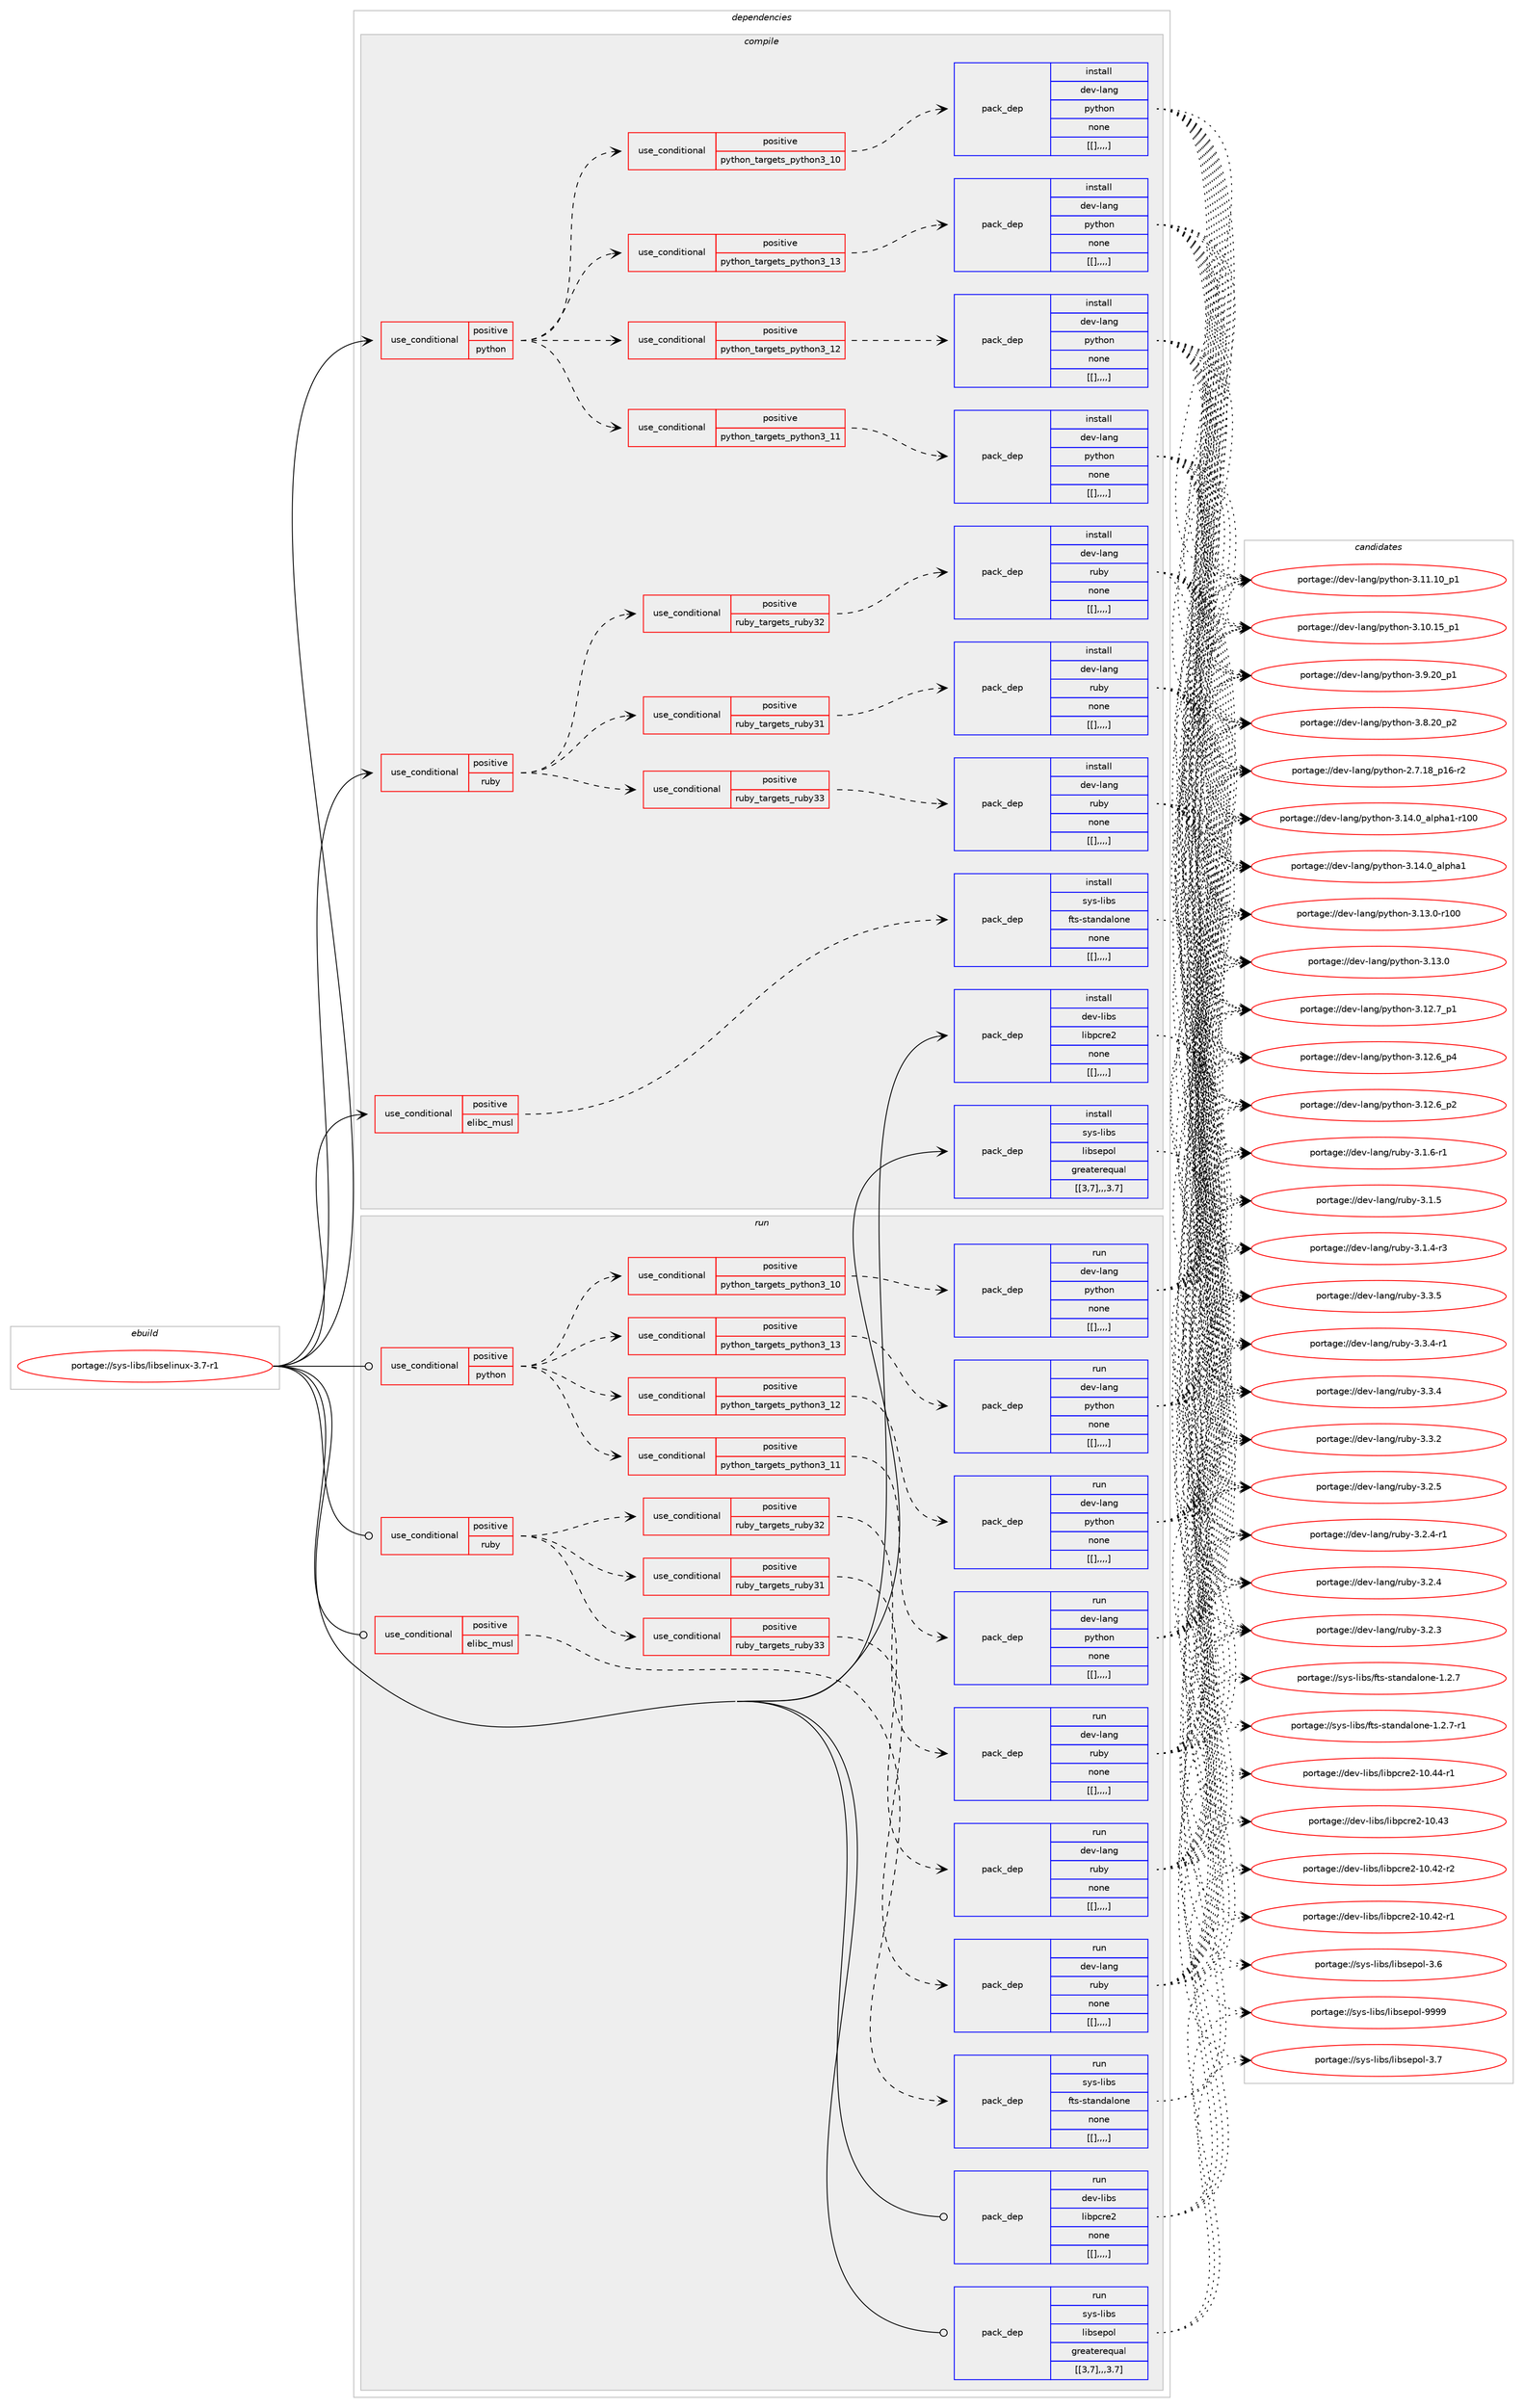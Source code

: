 digraph prolog {

# *************
# Graph options
# *************

newrank=true;
concentrate=true;
compound=true;
graph [rankdir=LR,fontname=Helvetica,fontsize=10,ranksep=1.5];#, ranksep=2.5, nodesep=0.2];
edge  [arrowhead=vee];
node  [fontname=Helvetica,fontsize=10];

# **********
# The ebuild
# **********

subgraph cluster_leftcol {
color=gray;
label=<<i>ebuild</i>>;
id [label="portage://sys-libs/libselinux-3.7-r1", color=red, width=4, href="../sys-libs/libselinux-3.7-r1.svg"];
}

# ****************
# The dependencies
# ****************

subgraph cluster_midcol {
color=gray;
label=<<i>dependencies</i>>;
subgraph cluster_compile {
fillcolor="#eeeeee";
style=filled;
label=<<i>compile</i>>;
subgraph cond124582 {
dependency465142 [label=<<TABLE BORDER="0" CELLBORDER="1" CELLSPACING="0" CELLPADDING="4"><TR><TD ROWSPAN="3" CELLPADDING="10">use_conditional</TD></TR><TR><TD>positive</TD></TR><TR><TD>elibc_musl</TD></TR></TABLE>>, shape=none, color=red];
subgraph pack337304 {
dependency465212 [label=<<TABLE BORDER="0" CELLBORDER="1" CELLSPACING="0" CELLPADDING="4" WIDTH="220"><TR><TD ROWSPAN="6" CELLPADDING="30">pack_dep</TD></TR><TR><TD WIDTH="110">install</TD></TR><TR><TD>sys-libs</TD></TR><TR><TD>fts-standalone</TD></TR><TR><TD>none</TD></TR><TR><TD>[[],,,,]</TD></TR></TABLE>>, shape=none, color=blue];
}
dependency465142:e -> dependency465212:w [weight=20,style="dashed",arrowhead="vee"];
}
id:e -> dependency465142:w [weight=20,style="solid",arrowhead="vee"];
subgraph cond124637 {
dependency465238 [label=<<TABLE BORDER="0" CELLBORDER="1" CELLSPACING="0" CELLPADDING="4"><TR><TD ROWSPAN="3" CELLPADDING="10">use_conditional</TD></TR><TR><TD>positive</TD></TR><TR><TD>python</TD></TR></TABLE>>, shape=none, color=red];
subgraph cond124638 {
dependency465286 [label=<<TABLE BORDER="0" CELLBORDER="1" CELLSPACING="0" CELLPADDING="4"><TR><TD ROWSPAN="3" CELLPADDING="10">use_conditional</TD></TR><TR><TD>positive</TD></TR><TR><TD>python_targets_python3_10</TD></TR></TABLE>>, shape=none, color=red];
subgraph pack337389 {
dependency465328 [label=<<TABLE BORDER="0" CELLBORDER="1" CELLSPACING="0" CELLPADDING="4" WIDTH="220"><TR><TD ROWSPAN="6" CELLPADDING="30">pack_dep</TD></TR><TR><TD WIDTH="110">install</TD></TR><TR><TD>dev-lang</TD></TR><TR><TD>python</TD></TR><TR><TD>none</TD></TR><TR><TD>[[],,,,]</TD></TR></TABLE>>, shape=none, color=blue];
}
dependency465286:e -> dependency465328:w [weight=20,style="dashed",arrowhead="vee"];
}
dependency465238:e -> dependency465286:w [weight=20,style="dashed",arrowhead="vee"];
subgraph cond124680 {
dependency465359 [label=<<TABLE BORDER="0" CELLBORDER="1" CELLSPACING="0" CELLPADDING="4"><TR><TD ROWSPAN="3" CELLPADDING="10">use_conditional</TD></TR><TR><TD>positive</TD></TR><TR><TD>python_targets_python3_11</TD></TR></TABLE>>, shape=none, color=red];
subgraph pack337444 {
dependency465495 [label=<<TABLE BORDER="0" CELLBORDER="1" CELLSPACING="0" CELLPADDING="4" WIDTH="220"><TR><TD ROWSPAN="6" CELLPADDING="30">pack_dep</TD></TR><TR><TD WIDTH="110">install</TD></TR><TR><TD>dev-lang</TD></TR><TR><TD>python</TD></TR><TR><TD>none</TD></TR><TR><TD>[[],,,,]</TD></TR></TABLE>>, shape=none, color=blue];
}
dependency465359:e -> dependency465495:w [weight=20,style="dashed",arrowhead="vee"];
}
dependency465238:e -> dependency465359:w [weight=20,style="dashed",arrowhead="vee"];
subgraph cond124743 {
dependency465500 [label=<<TABLE BORDER="0" CELLBORDER="1" CELLSPACING="0" CELLPADDING="4"><TR><TD ROWSPAN="3" CELLPADDING="10">use_conditional</TD></TR><TR><TD>positive</TD></TR><TR><TD>python_targets_python3_12</TD></TR></TABLE>>, shape=none, color=red];
subgraph pack337530 {
dependency465545 [label=<<TABLE BORDER="0" CELLBORDER="1" CELLSPACING="0" CELLPADDING="4" WIDTH="220"><TR><TD ROWSPAN="6" CELLPADDING="30">pack_dep</TD></TR><TR><TD WIDTH="110">install</TD></TR><TR><TD>dev-lang</TD></TR><TR><TD>python</TD></TR><TR><TD>none</TD></TR><TR><TD>[[],,,,]</TD></TR></TABLE>>, shape=none, color=blue];
}
dependency465500:e -> dependency465545:w [weight=20,style="dashed",arrowhead="vee"];
}
dependency465238:e -> dependency465500:w [weight=20,style="dashed",arrowhead="vee"];
subgraph cond124767 {
dependency465576 [label=<<TABLE BORDER="0" CELLBORDER="1" CELLSPACING="0" CELLPADDING="4"><TR><TD ROWSPAN="3" CELLPADDING="10">use_conditional</TD></TR><TR><TD>positive</TD></TR><TR><TD>python_targets_python3_13</TD></TR></TABLE>>, shape=none, color=red];
subgraph pack337569 {
dependency465637 [label=<<TABLE BORDER="0" CELLBORDER="1" CELLSPACING="0" CELLPADDING="4" WIDTH="220"><TR><TD ROWSPAN="6" CELLPADDING="30">pack_dep</TD></TR><TR><TD WIDTH="110">install</TD></TR><TR><TD>dev-lang</TD></TR><TR><TD>python</TD></TR><TR><TD>none</TD></TR><TR><TD>[[],,,,]</TD></TR></TABLE>>, shape=none, color=blue];
}
dependency465576:e -> dependency465637:w [weight=20,style="dashed",arrowhead="vee"];
}
dependency465238:e -> dependency465576:w [weight=20,style="dashed",arrowhead="vee"];
}
id:e -> dependency465238:w [weight=20,style="solid",arrowhead="vee"];
subgraph cond124802 {
dependency465665 [label=<<TABLE BORDER="0" CELLBORDER="1" CELLSPACING="0" CELLPADDING="4"><TR><TD ROWSPAN="3" CELLPADDING="10">use_conditional</TD></TR><TR><TD>positive</TD></TR><TR><TD>ruby</TD></TR></TABLE>>, shape=none, color=red];
subgraph cond124803 {
dependency465692 [label=<<TABLE BORDER="0" CELLBORDER="1" CELLSPACING="0" CELLPADDING="4"><TR><TD ROWSPAN="3" CELLPADDING="10">use_conditional</TD></TR><TR><TD>positive</TD></TR><TR><TD>ruby_targets_ruby31</TD></TR></TABLE>>, shape=none, color=red];
subgraph pack337624 {
dependency465693 [label=<<TABLE BORDER="0" CELLBORDER="1" CELLSPACING="0" CELLPADDING="4" WIDTH="220"><TR><TD ROWSPAN="6" CELLPADDING="30">pack_dep</TD></TR><TR><TD WIDTH="110">install</TD></TR><TR><TD>dev-lang</TD></TR><TR><TD>ruby</TD></TR><TR><TD>none</TD></TR><TR><TD>[[],,,,]</TD></TR></TABLE>>, shape=none, color=blue];
}
dependency465692:e -> dependency465693:w [weight=20,style="dashed",arrowhead="vee"];
}
dependency465665:e -> dependency465692:w [weight=20,style="dashed",arrowhead="vee"];
subgraph cond124824 {
dependency465720 [label=<<TABLE BORDER="0" CELLBORDER="1" CELLSPACING="0" CELLPADDING="4"><TR><TD ROWSPAN="3" CELLPADDING="10">use_conditional</TD></TR><TR><TD>positive</TD></TR><TR><TD>ruby_targets_ruby32</TD></TR></TABLE>>, shape=none, color=red];
subgraph pack337644 {
dependency465724 [label=<<TABLE BORDER="0" CELLBORDER="1" CELLSPACING="0" CELLPADDING="4" WIDTH="220"><TR><TD ROWSPAN="6" CELLPADDING="30">pack_dep</TD></TR><TR><TD WIDTH="110">install</TD></TR><TR><TD>dev-lang</TD></TR><TR><TD>ruby</TD></TR><TR><TD>none</TD></TR><TR><TD>[[],,,,]</TD></TR></TABLE>>, shape=none, color=blue];
}
dependency465720:e -> dependency465724:w [weight=20,style="dashed",arrowhead="vee"];
}
dependency465665:e -> dependency465720:w [weight=20,style="dashed",arrowhead="vee"];
subgraph cond124829 {
dependency465750 [label=<<TABLE BORDER="0" CELLBORDER="1" CELLSPACING="0" CELLPADDING="4"><TR><TD ROWSPAN="3" CELLPADDING="10">use_conditional</TD></TR><TR><TD>positive</TD></TR><TR><TD>ruby_targets_ruby33</TD></TR></TABLE>>, shape=none, color=red];
subgraph pack337663 {
dependency465770 [label=<<TABLE BORDER="0" CELLBORDER="1" CELLSPACING="0" CELLPADDING="4" WIDTH="220"><TR><TD ROWSPAN="6" CELLPADDING="30">pack_dep</TD></TR><TR><TD WIDTH="110">install</TD></TR><TR><TD>dev-lang</TD></TR><TR><TD>ruby</TD></TR><TR><TD>none</TD></TR><TR><TD>[[],,,,]</TD></TR></TABLE>>, shape=none, color=blue];
}
dependency465750:e -> dependency465770:w [weight=20,style="dashed",arrowhead="vee"];
}
dependency465665:e -> dependency465750:w [weight=20,style="dashed",arrowhead="vee"];
}
id:e -> dependency465665:w [weight=20,style="solid",arrowhead="vee"];
subgraph pack337681 {
dependency465779 [label=<<TABLE BORDER="0" CELLBORDER="1" CELLSPACING="0" CELLPADDING="4" WIDTH="220"><TR><TD ROWSPAN="6" CELLPADDING="30">pack_dep</TD></TR><TR><TD WIDTH="110">install</TD></TR><TR><TD>dev-libs</TD></TR><TR><TD>libpcre2</TD></TR><TR><TD>none</TD></TR><TR><TD>[[],,,,]</TD></TR></TABLE>>, shape=none, color=blue];
}
id:e -> dependency465779:w [weight=20,style="solid",arrowhead="vee"];
subgraph pack337684 {
dependency465783 [label=<<TABLE BORDER="0" CELLBORDER="1" CELLSPACING="0" CELLPADDING="4" WIDTH="220"><TR><TD ROWSPAN="6" CELLPADDING="30">pack_dep</TD></TR><TR><TD WIDTH="110">install</TD></TR><TR><TD>sys-libs</TD></TR><TR><TD>libsepol</TD></TR><TR><TD>greaterequal</TD></TR><TR><TD>[[3,7],,,3.7]</TD></TR></TABLE>>, shape=none, color=blue];
}
id:e -> dependency465783:w [weight=20,style="solid",arrowhead="vee"];
}
subgraph cluster_compileandrun {
fillcolor="#eeeeee";
style=filled;
label=<<i>compile and run</i>>;
}
subgraph cluster_run {
fillcolor="#eeeeee";
style=filled;
label=<<i>run</i>>;
subgraph cond124843 {
dependency465804 [label=<<TABLE BORDER="0" CELLBORDER="1" CELLSPACING="0" CELLPADDING="4"><TR><TD ROWSPAN="3" CELLPADDING="10">use_conditional</TD></TR><TR><TD>positive</TD></TR><TR><TD>elibc_musl</TD></TR></TABLE>>, shape=none, color=red];
subgraph pack337708 {
dependency465848 [label=<<TABLE BORDER="0" CELLBORDER="1" CELLSPACING="0" CELLPADDING="4" WIDTH="220"><TR><TD ROWSPAN="6" CELLPADDING="30">pack_dep</TD></TR><TR><TD WIDTH="110">run</TD></TR><TR><TD>sys-libs</TD></TR><TR><TD>fts-standalone</TD></TR><TR><TD>none</TD></TR><TR><TD>[[],,,,]</TD></TR></TABLE>>, shape=none, color=blue];
}
dependency465804:e -> dependency465848:w [weight=20,style="dashed",arrowhead="vee"];
}
id:e -> dependency465804:w [weight=20,style="solid",arrowhead="odot"];
subgraph cond124880 {
dependency465939 [label=<<TABLE BORDER="0" CELLBORDER="1" CELLSPACING="0" CELLPADDING="4"><TR><TD ROWSPAN="3" CELLPADDING="10">use_conditional</TD></TR><TR><TD>positive</TD></TR><TR><TD>python</TD></TR></TABLE>>, shape=none, color=red];
subgraph cond124895 {
dependency465956 [label=<<TABLE BORDER="0" CELLBORDER="1" CELLSPACING="0" CELLPADDING="4"><TR><TD ROWSPAN="3" CELLPADDING="10">use_conditional</TD></TR><TR><TD>positive</TD></TR><TR><TD>python_targets_python3_10</TD></TR></TABLE>>, shape=none, color=red];
subgraph pack337800 {
dependency465960 [label=<<TABLE BORDER="0" CELLBORDER="1" CELLSPACING="0" CELLPADDING="4" WIDTH="220"><TR><TD ROWSPAN="6" CELLPADDING="30">pack_dep</TD></TR><TR><TD WIDTH="110">run</TD></TR><TR><TD>dev-lang</TD></TR><TR><TD>python</TD></TR><TR><TD>none</TD></TR><TR><TD>[[],,,,]</TD></TR></TABLE>>, shape=none, color=blue];
}
dependency465956:e -> dependency465960:w [weight=20,style="dashed",arrowhead="vee"];
}
dependency465939:e -> dependency465956:w [weight=20,style="dashed",arrowhead="vee"];
subgraph cond124905 {
dependency465978 [label=<<TABLE BORDER="0" CELLBORDER="1" CELLSPACING="0" CELLPADDING="4"><TR><TD ROWSPAN="3" CELLPADDING="10">use_conditional</TD></TR><TR><TD>positive</TD></TR><TR><TD>python_targets_python3_11</TD></TR></TABLE>>, shape=none, color=red];
subgraph pack337813 {
dependency466004 [label=<<TABLE BORDER="0" CELLBORDER="1" CELLSPACING="0" CELLPADDING="4" WIDTH="220"><TR><TD ROWSPAN="6" CELLPADDING="30">pack_dep</TD></TR><TR><TD WIDTH="110">run</TD></TR><TR><TD>dev-lang</TD></TR><TR><TD>python</TD></TR><TR><TD>none</TD></TR><TR><TD>[[],,,,]</TD></TR></TABLE>>, shape=none, color=blue];
}
dependency465978:e -> dependency466004:w [weight=20,style="dashed",arrowhead="vee"];
}
dependency465939:e -> dependency465978:w [weight=20,style="dashed",arrowhead="vee"];
subgraph cond124920 {
dependency466037 [label=<<TABLE BORDER="0" CELLBORDER="1" CELLSPACING="0" CELLPADDING="4"><TR><TD ROWSPAN="3" CELLPADDING="10">use_conditional</TD></TR><TR><TD>positive</TD></TR><TR><TD>python_targets_python3_12</TD></TR></TABLE>>, shape=none, color=red];
subgraph pack337848 {
dependency466040 [label=<<TABLE BORDER="0" CELLBORDER="1" CELLSPACING="0" CELLPADDING="4" WIDTH="220"><TR><TD ROWSPAN="6" CELLPADDING="30">pack_dep</TD></TR><TR><TD WIDTH="110">run</TD></TR><TR><TD>dev-lang</TD></TR><TR><TD>python</TD></TR><TR><TD>none</TD></TR><TR><TD>[[],,,,]</TD></TR></TABLE>>, shape=none, color=blue];
}
dependency466037:e -> dependency466040:w [weight=20,style="dashed",arrowhead="vee"];
}
dependency465939:e -> dependency466037:w [weight=20,style="dashed",arrowhead="vee"];
subgraph cond124928 {
dependency466046 [label=<<TABLE BORDER="0" CELLBORDER="1" CELLSPACING="0" CELLPADDING="4"><TR><TD ROWSPAN="3" CELLPADDING="10">use_conditional</TD></TR><TR><TD>positive</TD></TR><TR><TD>python_targets_python3_13</TD></TR></TABLE>>, shape=none, color=red];
subgraph pack337854 {
dependency466049 [label=<<TABLE BORDER="0" CELLBORDER="1" CELLSPACING="0" CELLPADDING="4" WIDTH="220"><TR><TD ROWSPAN="6" CELLPADDING="30">pack_dep</TD></TR><TR><TD WIDTH="110">run</TD></TR><TR><TD>dev-lang</TD></TR><TR><TD>python</TD></TR><TR><TD>none</TD></TR><TR><TD>[[],,,,]</TD></TR></TABLE>>, shape=none, color=blue];
}
dependency466046:e -> dependency466049:w [weight=20,style="dashed",arrowhead="vee"];
}
dependency465939:e -> dependency466046:w [weight=20,style="dashed",arrowhead="vee"];
}
id:e -> dependency465939:w [weight=20,style="solid",arrowhead="odot"];
subgraph cond124932 {
dependency466055 [label=<<TABLE BORDER="0" CELLBORDER="1" CELLSPACING="0" CELLPADDING="4"><TR><TD ROWSPAN="3" CELLPADDING="10">use_conditional</TD></TR><TR><TD>positive</TD></TR><TR><TD>ruby</TD></TR></TABLE>>, shape=none, color=red];
subgraph cond124946 {
dependency466128 [label=<<TABLE BORDER="0" CELLBORDER="1" CELLSPACING="0" CELLPADDING="4"><TR><TD ROWSPAN="3" CELLPADDING="10">use_conditional</TD></TR><TR><TD>positive</TD></TR><TR><TD>ruby_targets_ruby31</TD></TR></TABLE>>, shape=none, color=red];
subgraph pack337902 {
dependency466150 [label=<<TABLE BORDER="0" CELLBORDER="1" CELLSPACING="0" CELLPADDING="4" WIDTH="220"><TR><TD ROWSPAN="6" CELLPADDING="30">pack_dep</TD></TR><TR><TD WIDTH="110">run</TD></TR><TR><TD>dev-lang</TD></TR><TR><TD>ruby</TD></TR><TR><TD>none</TD></TR><TR><TD>[[],,,,]</TD></TR></TABLE>>, shape=none, color=blue];
}
dependency466128:e -> dependency466150:w [weight=20,style="dashed",arrowhead="vee"];
}
dependency466055:e -> dependency466128:w [weight=20,style="dashed",arrowhead="vee"];
subgraph cond124971 {
dependency466177 [label=<<TABLE BORDER="0" CELLBORDER="1" CELLSPACING="0" CELLPADDING="4"><TR><TD ROWSPAN="3" CELLPADDING="10">use_conditional</TD></TR><TR><TD>positive</TD></TR><TR><TD>ruby_targets_ruby32</TD></TR></TABLE>>, shape=none, color=red];
subgraph pack337935 {
dependency466185 [label=<<TABLE BORDER="0" CELLBORDER="1" CELLSPACING="0" CELLPADDING="4" WIDTH="220"><TR><TD ROWSPAN="6" CELLPADDING="30">pack_dep</TD></TR><TR><TD WIDTH="110">run</TD></TR><TR><TD>dev-lang</TD></TR><TR><TD>ruby</TD></TR><TR><TD>none</TD></TR><TR><TD>[[],,,,]</TD></TR></TABLE>>, shape=none, color=blue];
}
dependency466177:e -> dependency466185:w [weight=20,style="dashed",arrowhead="vee"];
}
dependency466055:e -> dependency466177:w [weight=20,style="dashed",arrowhead="vee"];
subgraph cond124983 {
dependency466219 [label=<<TABLE BORDER="0" CELLBORDER="1" CELLSPACING="0" CELLPADDING="4"><TR><TD ROWSPAN="3" CELLPADDING="10">use_conditional</TD></TR><TR><TD>positive</TD></TR><TR><TD>ruby_targets_ruby33</TD></TR></TABLE>>, shape=none, color=red];
subgraph pack337991 {
dependency466283 [label=<<TABLE BORDER="0" CELLBORDER="1" CELLSPACING="0" CELLPADDING="4" WIDTH="220"><TR><TD ROWSPAN="6" CELLPADDING="30">pack_dep</TD></TR><TR><TD WIDTH="110">run</TD></TR><TR><TD>dev-lang</TD></TR><TR><TD>ruby</TD></TR><TR><TD>none</TD></TR><TR><TD>[[],,,,]</TD></TR></TABLE>>, shape=none, color=blue];
}
dependency466219:e -> dependency466283:w [weight=20,style="dashed",arrowhead="vee"];
}
dependency466055:e -> dependency466219:w [weight=20,style="dashed",arrowhead="vee"];
}
id:e -> dependency466055:w [weight=20,style="solid",arrowhead="odot"];
subgraph pack338004 {
dependency466295 [label=<<TABLE BORDER="0" CELLBORDER="1" CELLSPACING="0" CELLPADDING="4" WIDTH="220"><TR><TD ROWSPAN="6" CELLPADDING="30">pack_dep</TD></TR><TR><TD WIDTH="110">run</TD></TR><TR><TD>dev-libs</TD></TR><TR><TD>libpcre2</TD></TR><TR><TD>none</TD></TR><TR><TD>[[],,,,]</TD></TR></TABLE>>, shape=none, color=blue];
}
id:e -> dependency466295:w [weight=20,style="solid",arrowhead="odot"];
subgraph pack338049 {
dependency466399 [label=<<TABLE BORDER="0" CELLBORDER="1" CELLSPACING="0" CELLPADDING="4" WIDTH="220"><TR><TD ROWSPAN="6" CELLPADDING="30">pack_dep</TD></TR><TR><TD WIDTH="110">run</TD></TR><TR><TD>sys-libs</TD></TR><TR><TD>libsepol</TD></TR><TR><TD>greaterequal</TD></TR><TR><TD>[[3,7],,,3.7]</TD></TR></TABLE>>, shape=none, color=blue];
}
id:e -> dependency466399:w [weight=20,style="solid",arrowhead="odot"];
}
}

# **************
# The candidates
# **************

subgraph cluster_choices {
rank=same;
color=gray;
label=<<i>candidates</i>>;

subgraph choice337746 {
color=black;
nodesep=1;
choice1151211154510810598115471021161154511511697110100971081111101014549465046554511449 [label="portage://sys-libs/fts-standalone-1.2.7-r1", color=red, width=4,href="../sys-libs/fts-standalone-1.2.7-r1.svg"];
choice115121115451081059811547102116115451151169711010097108111110101454946504655 [label="portage://sys-libs/fts-standalone-1.2.7", color=red, width=4,href="../sys-libs/fts-standalone-1.2.7.svg"];
dependency465212:e -> choice1151211154510810598115471021161154511511697110100971081111101014549465046554511449:w [style=dotted,weight="100"];
dependency465212:e -> choice115121115451081059811547102116115451151169711010097108111110101454946504655:w [style=dotted,weight="100"];
}
subgraph choice337783 {
color=black;
nodesep=1;
choice100101118451089711010347112121116104111110455146495246489597108112104974945114494848 [label="portage://dev-lang/python-3.14.0_alpha1-r100", color=red, width=4,href="../dev-lang/python-3.14.0_alpha1-r100.svg"];
choice1001011184510897110103471121211161041111104551464952464895971081121049749 [label="portage://dev-lang/python-3.14.0_alpha1", color=red, width=4,href="../dev-lang/python-3.14.0_alpha1.svg"];
choice1001011184510897110103471121211161041111104551464951464845114494848 [label="portage://dev-lang/python-3.13.0-r100", color=red, width=4,href="../dev-lang/python-3.13.0-r100.svg"];
choice10010111845108971101034711212111610411111045514649514648 [label="portage://dev-lang/python-3.13.0", color=red, width=4,href="../dev-lang/python-3.13.0.svg"];
choice100101118451089711010347112121116104111110455146495046559511249 [label="portage://dev-lang/python-3.12.7_p1", color=red, width=4,href="../dev-lang/python-3.12.7_p1.svg"];
choice100101118451089711010347112121116104111110455146495046549511252 [label="portage://dev-lang/python-3.12.6_p4", color=red, width=4,href="../dev-lang/python-3.12.6_p4.svg"];
choice100101118451089711010347112121116104111110455146495046549511250 [label="portage://dev-lang/python-3.12.6_p2", color=red, width=4,href="../dev-lang/python-3.12.6_p2.svg"];
choice10010111845108971101034711212111610411111045514649494649489511249 [label="portage://dev-lang/python-3.11.10_p1", color=red, width=4,href="../dev-lang/python-3.11.10_p1.svg"];
choice10010111845108971101034711212111610411111045514649484649539511249 [label="portage://dev-lang/python-3.10.15_p1", color=red, width=4,href="../dev-lang/python-3.10.15_p1.svg"];
choice100101118451089711010347112121116104111110455146574650489511249 [label="portage://dev-lang/python-3.9.20_p1", color=red, width=4,href="../dev-lang/python-3.9.20_p1.svg"];
choice100101118451089711010347112121116104111110455146564650489511250 [label="portage://dev-lang/python-3.8.20_p2", color=red, width=4,href="../dev-lang/python-3.8.20_p2.svg"];
choice100101118451089711010347112121116104111110455046554649569511249544511450 [label="portage://dev-lang/python-2.7.18_p16-r2", color=red, width=4,href="../dev-lang/python-2.7.18_p16-r2.svg"];
dependency465328:e -> choice100101118451089711010347112121116104111110455146495246489597108112104974945114494848:w [style=dotted,weight="100"];
dependency465328:e -> choice1001011184510897110103471121211161041111104551464952464895971081121049749:w [style=dotted,weight="100"];
dependency465328:e -> choice1001011184510897110103471121211161041111104551464951464845114494848:w [style=dotted,weight="100"];
dependency465328:e -> choice10010111845108971101034711212111610411111045514649514648:w [style=dotted,weight="100"];
dependency465328:e -> choice100101118451089711010347112121116104111110455146495046559511249:w [style=dotted,weight="100"];
dependency465328:e -> choice100101118451089711010347112121116104111110455146495046549511252:w [style=dotted,weight="100"];
dependency465328:e -> choice100101118451089711010347112121116104111110455146495046549511250:w [style=dotted,weight="100"];
dependency465328:e -> choice10010111845108971101034711212111610411111045514649494649489511249:w [style=dotted,weight="100"];
dependency465328:e -> choice10010111845108971101034711212111610411111045514649484649539511249:w [style=dotted,weight="100"];
dependency465328:e -> choice100101118451089711010347112121116104111110455146574650489511249:w [style=dotted,weight="100"];
dependency465328:e -> choice100101118451089711010347112121116104111110455146564650489511250:w [style=dotted,weight="100"];
dependency465328:e -> choice100101118451089711010347112121116104111110455046554649569511249544511450:w [style=dotted,weight="100"];
}
subgraph choice337805 {
color=black;
nodesep=1;
choice100101118451089711010347112121116104111110455146495246489597108112104974945114494848 [label="portage://dev-lang/python-3.14.0_alpha1-r100", color=red, width=4,href="../dev-lang/python-3.14.0_alpha1-r100.svg"];
choice1001011184510897110103471121211161041111104551464952464895971081121049749 [label="portage://dev-lang/python-3.14.0_alpha1", color=red, width=4,href="../dev-lang/python-3.14.0_alpha1.svg"];
choice1001011184510897110103471121211161041111104551464951464845114494848 [label="portage://dev-lang/python-3.13.0-r100", color=red, width=4,href="../dev-lang/python-3.13.0-r100.svg"];
choice10010111845108971101034711212111610411111045514649514648 [label="portage://dev-lang/python-3.13.0", color=red, width=4,href="../dev-lang/python-3.13.0.svg"];
choice100101118451089711010347112121116104111110455146495046559511249 [label="portage://dev-lang/python-3.12.7_p1", color=red, width=4,href="../dev-lang/python-3.12.7_p1.svg"];
choice100101118451089711010347112121116104111110455146495046549511252 [label="portage://dev-lang/python-3.12.6_p4", color=red, width=4,href="../dev-lang/python-3.12.6_p4.svg"];
choice100101118451089711010347112121116104111110455146495046549511250 [label="portage://dev-lang/python-3.12.6_p2", color=red, width=4,href="../dev-lang/python-3.12.6_p2.svg"];
choice10010111845108971101034711212111610411111045514649494649489511249 [label="portage://dev-lang/python-3.11.10_p1", color=red, width=4,href="../dev-lang/python-3.11.10_p1.svg"];
choice10010111845108971101034711212111610411111045514649484649539511249 [label="portage://dev-lang/python-3.10.15_p1", color=red, width=4,href="../dev-lang/python-3.10.15_p1.svg"];
choice100101118451089711010347112121116104111110455146574650489511249 [label="portage://dev-lang/python-3.9.20_p1", color=red, width=4,href="../dev-lang/python-3.9.20_p1.svg"];
choice100101118451089711010347112121116104111110455146564650489511250 [label="portage://dev-lang/python-3.8.20_p2", color=red, width=4,href="../dev-lang/python-3.8.20_p2.svg"];
choice100101118451089711010347112121116104111110455046554649569511249544511450 [label="portage://dev-lang/python-2.7.18_p16-r2", color=red, width=4,href="../dev-lang/python-2.7.18_p16-r2.svg"];
dependency465495:e -> choice100101118451089711010347112121116104111110455146495246489597108112104974945114494848:w [style=dotted,weight="100"];
dependency465495:e -> choice1001011184510897110103471121211161041111104551464952464895971081121049749:w [style=dotted,weight="100"];
dependency465495:e -> choice1001011184510897110103471121211161041111104551464951464845114494848:w [style=dotted,weight="100"];
dependency465495:e -> choice10010111845108971101034711212111610411111045514649514648:w [style=dotted,weight="100"];
dependency465495:e -> choice100101118451089711010347112121116104111110455146495046559511249:w [style=dotted,weight="100"];
dependency465495:e -> choice100101118451089711010347112121116104111110455146495046549511252:w [style=dotted,weight="100"];
dependency465495:e -> choice100101118451089711010347112121116104111110455146495046549511250:w [style=dotted,weight="100"];
dependency465495:e -> choice10010111845108971101034711212111610411111045514649494649489511249:w [style=dotted,weight="100"];
dependency465495:e -> choice10010111845108971101034711212111610411111045514649484649539511249:w [style=dotted,weight="100"];
dependency465495:e -> choice100101118451089711010347112121116104111110455146574650489511249:w [style=dotted,weight="100"];
dependency465495:e -> choice100101118451089711010347112121116104111110455146564650489511250:w [style=dotted,weight="100"];
dependency465495:e -> choice100101118451089711010347112121116104111110455046554649569511249544511450:w [style=dotted,weight="100"];
}
subgraph choice337821 {
color=black;
nodesep=1;
choice100101118451089711010347112121116104111110455146495246489597108112104974945114494848 [label="portage://dev-lang/python-3.14.0_alpha1-r100", color=red, width=4,href="../dev-lang/python-3.14.0_alpha1-r100.svg"];
choice1001011184510897110103471121211161041111104551464952464895971081121049749 [label="portage://dev-lang/python-3.14.0_alpha1", color=red, width=4,href="../dev-lang/python-3.14.0_alpha1.svg"];
choice1001011184510897110103471121211161041111104551464951464845114494848 [label="portage://dev-lang/python-3.13.0-r100", color=red, width=4,href="../dev-lang/python-3.13.0-r100.svg"];
choice10010111845108971101034711212111610411111045514649514648 [label="portage://dev-lang/python-3.13.0", color=red, width=4,href="../dev-lang/python-3.13.0.svg"];
choice100101118451089711010347112121116104111110455146495046559511249 [label="portage://dev-lang/python-3.12.7_p1", color=red, width=4,href="../dev-lang/python-3.12.7_p1.svg"];
choice100101118451089711010347112121116104111110455146495046549511252 [label="portage://dev-lang/python-3.12.6_p4", color=red, width=4,href="../dev-lang/python-3.12.6_p4.svg"];
choice100101118451089711010347112121116104111110455146495046549511250 [label="portage://dev-lang/python-3.12.6_p2", color=red, width=4,href="../dev-lang/python-3.12.6_p2.svg"];
choice10010111845108971101034711212111610411111045514649494649489511249 [label="portage://dev-lang/python-3.11.10_p1", color=red, width=4,href="../dev-lang/python-3.11.10_p1.svg"];
choice10010111845108971101034711212111610411111045514649484649539511249 [label="portage://dev-lang/python-3.10.15_p1", color=red, width=4,href="../dev-lang/python-3.10.15_p1.svg"];
choice100101118451089711010347112121116104111110455146574650489511249 [label="portage://dev-lang/python-3.9.20_p1", color=red, width=4,href="../dev-lang/python-3.9.20_p1.svg"];
choice100101118451089711010347112121116104111110455146564650489511250 [label="portage://dev-lang/python-3.8.20_p2", color=red, width=4,href="../dev-lang/python-3.8.20_p2.svg"];
choice100101118451089711010347112121116104111110455046554649569511249544511450 [label="portage://dev-lang/python-2.7.18_p16-r2", color=red, width=4,href="../dev-lang/python-2.7.18_p16-r2.svg"];
dependency465545:e -> choice100101118451089711010347112121116104111110455146495246489597108112104974945114494848:w [style=dotted,weight="100"];
dependency465545:e -> choice1001011184510897110103471121211161041111104551464952464895971081121049749:w [style=dotted,weight="100"];
dependency465545:e -> choice1001011184510897110103471121211161041111104551464951464845114494848:w [style=dotted,weight="100"];
dependency465545:e -> choice10010111845108971101034711212111610411111045514649514648:w [style=dotted,weight="100"];
dependency465545:e -> choice100101118451089711010347112121116104111110455146495046559511249:w [style=dotted,weight="100"];
dependency465545:e -> choice100101118451089711010347112121116104111110455146495046549511252:w [style=dotted,weight="100"];
dependency465545:e -> choice100101118451089711010347112121116104111110455146495046549511250:w [style=dotted,weight="100"];
dependency465545:e -> choice10010111845108971101034711212111610411111045514649494649489511249:w [style=dotted,weight="100"];
dependency465545:e -> choice10010111845108971101034711212111610411111045514649484649539511249:w [style=dotted,weight="100"];
dependency465545:e -> choice100101118451089711010347112121116104111110455146574650489511249:w [style=dotted,weight="100"];
dependency465545:e -> choice100101118451089711010347112121116104111110455146564650489511250:w [style=dotted,weight="100"];
dependency465545:e -> choice100101118451089711010347112121116104111110455046554649569511249544511450:w [style=dotted,weight="100"];
}
subgraph choice337841 {
color=black;
nodesep=1;
choice100101118451089711010347112121116104111110455146495246489597108112104974945114494848 [label="portage://dev-lang/python-3.14.0_alpha1-r100", color=red, width=4,href="../dev-lang/python-3.14.0_alpha1-r100.svg"];
choice1001011184510897110103471121211161041111104551464952464895971081121049749 [label="portage://dev-lang/python-3.14.0_alpha1", color=red, width=4,href="../dev-lang/python-3.14.0_alpha1.svg"];
choice1001011184510897110103471121211161041111104551464951464845114494848 [label="portage://dev-lang/python-3.13.0-r100", color=red, width=4,href="../dev-lang/python-3.13.0-r100.svg"];
choice10010111845108971101034711212111610411111045514649514648 [label="portage://dev-lang/python-3.13.0", color=red, width=4,href="../dev-lang/python-3.13.0.svg"];
choice100101118451089711010347112121116104111110455146495046559511249 [label="portage://dev-lang/python-3.12.7_p1", color=red, width=4,href="../dev-lang/python-3.12.7_p1.svg"];
choice100101118451089711010347112121116104111110455146495046549511252 [label="portage://dev-lang/python-3.12.6_p4", color=red, width=4,href="../dev-lang/python-3.12.6_p4.svg"];
choice100101118451089711010347112121116104111110455146495046549511250 [label="portage://dev-lang/python-3.12.6_p2", color=red, width=4,href="../dev-lang/python-3.12.6_p2.svg"];
choice10010111845108971101034711212111610411111045514649494649489511249 [label="portage://dev-lang/python-3.11.10_p1", color=red, width=4,href="../dev-lang/python-3.11.10_p1.svg"];
choice10010111845108971101034711212111610411111045514649484649539511249 [label="portage://dev-lang/python-3.10.15_p1", color=red, width=4,href="../dev-lang/python-3.10.15_p1.svg"];
choice100101118451089711010347112121116104111110455146574650489511249 [label="portage://dev-lang/python-3.9.20_p1", color=red, width=4,href="../dev-lang/python-3.9.20_p1.svg"];
choice100101118451089711010347112121116104111110455146564650489511250 [label="portage://dev-lang/python-3.8.20_p2", color=red, width=4,href="../dev-lang/python-3.8.20_p2.svg"];
choice100101118451089711010347112121116104111110455046554649569511249544511450 [label="portage://dev-lang/python-2.7.18_p16-r2", color=red, width=4,href="../dev-lang/python-2.7.18_p16-r2.svg"];
dependency465637:e -> choice100101118451089711010347112121116104111110455146495246489597108112104974945114494848:w [style=dotted,weight="100"];
dependency465637:e -> choice1001011184510897110103471121211161041111104551464952464895971081121049749:w [style=dotted,weight="100"];
dependency465637:e -> choice1001011184510897110103471121211161041111104551464951464845114494848:w [style=dotted,weight="100"];
dependency465637:e -> choice10010111845108971101034711212111610411111045514649514648:w [style=dotted,weight="100"];
dependency465637:e -> choice100101118451089711010347112121116104111110455146495046559511249:w [style=dotted,weight="100"];
dependency465637:e -> choice100101118451089711010347112121116104111110455146495046549511252:w [style=dotted,weight="100"];
dependency465637:e -> choice100101118451089711010347112121116104111110455146495046549511250:w [style=dotted,weight="100"];
dependency465637:e -> choice10010111845108971101034711212111610411111045514649494649489511249:w [style=dotted,weight="100"];
dependency465637:e -> choice10010111845108971101034711212111610411111045514649484649539511249:w [style=dotted,weight="100"];
dependency465637:e -> choice100101118451089711010347112121116104111110455146574650489511249:w [style=dotted,weight="100"];
dependency465637:e -> choice100101118451089711010347112121116104111110455146564650489511250:w [style=dotted,weight="100"];
dependency465637:e -> choice100101118451089711010347112121116104111110455046554649569511249544511450:w [style=dotted,weight="100"];
}
subgraph choice337861 {
color=black;
nodesep=1;
choice10010111845108971101034711411798121455146514653 [label="portage://dev-lang/ruby-3.3.5", color=red, width=4,href="../dev-lang/ruby-3.3.5.svg"];
choice100101118451089711010347114117981214551465146524511449 [label="portage://dev-lang/ruby-3.3.4-r1", color=red, width=4,href="../dev-lang/ruby-3.3.4-r1.svg"];
choice10010111845108971101034711411798121455146514652 [label="portage://dev-lang/ruby-3.3.4", color=red, width=4,href="../dev-lang/ruby-3.3.4.svg"];
choice10010111845108971101034711411798121455146514650 [label="portage://dev-lang/ruby-3.3.2", color=red, width=4,href="../dev-lang/ruby-3.3.2.svg"];
choice10010111845108971101034711411798121455146504653 [label="portage://dev-lang/ruby-3.2.5", color=red, width=4,href="../dev-lang/ruby-3.2.5.svg"];
choice100101118451089711010347114117981214551465046524511449 [label="portage://dev-lang/ruby-3.2.4-r1", color=red, width=4,href="../dev-lang/ruby-3.2.4-r1.svg"];
choice10010111845108971101034711411798121455146504652 [label="portage://dev-lang/ruby-3.2.4", color=red, width=4,href="../dev-lang/ruby-3.2.4.svg"];
choice10010111845108971101034711411798121455146504651 [label="portage://dev-lang/ruby-3.2.3", color=red, width=4,href="../dev-lang/ruby-3.2.3.svg"];
choice100101118451089711010347114117981214551464946544511449 [label="portage://dev-lang/ruby-3.1.6-r1", color=red, width=4,href="../dev-lang/ruby-3.1.6-r1.svg"];
choice10010111845108971101034711411798121455146494653 [label="portage://dev-lang/ruby-3.1.5", color=red, width=4,href="../dev-lang/ruby-3.1.5.svg"];
choice100101118451089711010347114117981214551464946524511451 [label="portage://dev-lang/ruby-3.1.4-r3", color=red, width=4,href="../dev-lang/ruby-3.1.4-r3.svg"];
dependency465693:e -> choice10010111845108971101034711411798121455146514653:w [style=dotted,weight="100"];
dependency465693:e -> choice100101118451089711010347114117981214551465146524511449:w [style=dotted,weight="100"];
dependency465693:e -> choice10010111845108971101034711411798121455146514652:w [style=dotted,weight="100"];
dependency465693:e -> choice10010111845108971101034711411798121455146514650:w [style=dotted,weight="100"];
dependency465693:e -> choice10010111845108971101034711411798121455146504653:w [style=dotted,weight="100"];
dependency465693:e -> choice100101118451089711010347114117981214551465046524511449:w [style=dotted,weight="100"];
dependency465693:e -> choice10010111845108971101034711411798121455146504652:w [style=dotted,weight="100"];
dependency465693:e -> choice10010111845108971101034711411798121455146504651:w [style=dotted,weight="100"];
dependency465693:e -> choice100101118451089711010347114117981214551464946544511449:w [style=dotted,weight="100"];
dependency465693:e -> choice10010111845108971101034711411798121455146494653:w [style=dotted,weight="100"];
dependency465693:e -> choice100101118451089711010347114117981214551464946524511451:w [style=dotted,weight="100"];
}
subgraph choice337879 {
color=black;
nodesep=1;
choice10010111845108971101034711411798121455146514653 [label="portage://dev-lang/ruby-3.3.5", color=red, width=4,href="../dev-lang/ruby-3.3.5.svg"];
choice100101118451089711010347114117981214551465146524511449 [label="portage://dev-lang/ruby-3.3.4-r1", color=red, width=4,href="../dev-lang/ruby-3.3.4-r1.svg"];
choice10010111845108971101034711411798121455146514652 [label="portage://dev-lang/ruby-3.3.4", color=red, width=4,href="../dev-lang/ruby-3.3.4.svg"];
choice10010111845108971101034711411798121455146514650 [label="portage://dev-lang/ruby-3.3.2", color=red, width=4,href="../dev-lang/ruby-3.3.2.svg"];
choice10010111845108971101034711411798121455146504653 [label="portage://dev-lang/ruby-3.2.5", color=red, width=4,href="../dev-lang/ruby-3.2.5.svg"];
choice100101118451089711010347114117981214551465046524511449 [label="portage://dev-lang/ruby-3.2.4-r1", color=red, width=4,href="../dev-lang/ruby-3.2.4-r1.svg"];
choice10010111845108971101034711411798121455146504652 [label="portage://dev-lang/ruby-3.2.4", color=red, width=4,href="../dev-lang/ruby-3.2.4.svg"];
choice10010111845108971101034711411798121455146504651 [label="portage://dev-lang/ruby-3.2.3", color=red, width=4,href="../dev-lang/ruby-3.2.3.svg"];
choice100101118451089711010347114117981214551464946544511449 [label="portage://dev-lang/ruby-3.1.6-r1", color=red, width=4,href="../dev-lang/ruby-3.1.6-r1.svg"];
choice10010111845108971101034711411798121455146494653 [label="portage://dev-lang/ruby-3.1.5", color=red, width=4,href="../dev-lang/ruby-3.1.5.svg"];
choice100101118451089711010347114117981214551464946524511451 [label="portage://dev-lang/ruby-3.1.4-r3", color=red, width=4,href="../dev-lang/ruby-3.1.4-r3.svg"];
dependency465724:e -> choice10010111845108971101034711411798121455146514653:w [style=dotted,weight="100"];
dependency465724:e -> choice100101118451089711010347114117981214551465146524511449:w [style=dotted,weight="100"];
dependency465724:e -> choice10010111845108971101034711411798121455146514652:w [style=dotted,weight="100"];
dependency465724:e -> choice10010111845108971101034711411798121455146514650:w [style=dotted,weight="100"];
dependency465724:e -> choice10010111845108971101034711411798121455146504653:w [style=dotted,weight="100"];
dependency465724:e -> choice100101118451089711010347114117981214551465046524511449:w [style=dotted,weight="100"];
dependency465724:e -> choice10010111845108971101034711411798121455146504652:w [style=dotted,weight="100"];
dependency465724:e -> choice10010111845108971101034711411798121455146504651:w [style=dotted,weight="100"];
dependency465724:e -> choice100101118451089711010347114117981214551464946544511449:w [style=dotted,weight="100"];
dependency465724:e -> choice10010111845108971101034711411798121455146494653:w [style=dotted,weight="100"];
dependency465724:e -> choice100101118451089711010347114117981214551464946524511451:w [style=dotted,weight="100"];
}
subgraph choice337890 {
color=black;
nodesep=1;
choice10010111845108971101034711411798121455146514653 [label="portage://dev-lang/ruby-3.3.5", color=red, width=4,href="../dev-lang/ruby-3.3.5.svg"];
choice100101118451089711010347114117981214551465146524511449 [label="portage://dev-lang/ruby-3.3.4-r1", color=red, width=4,href="../dev-lang/ruby-3.3.4-r1.svg"];
choice10010111845108971101034711411798121455146514652 [label="portage://dev-lang/ruby-3.3.4", color=red, width=4,href="../dev-lang/ruby-3.3.4.svg"];
choice10010111845108971101034711411798121455146514650 [label="portage://dev-lang/ruby-3.3.2", color=red, width=4,href="../dev-lang/ruby-3.3.2.svg"];
choice10010111845108971101034711411798121455146504653 [label="portage://dev-lang/ruby-3.2.5", color=red, width=4,href="../dev-lang/ruby-3.2.5.svg"];
choice100101118451089711010347114117981214551465046524511449 [label="portage://dev-lang/ruby-3.2.4-r1", color=red, width=4,href="../dev-lang/ruby-3.2.4-r1.svg"];
choice10010111845108971101034711411798121455146504652 [label="portage://dev-lang/ruby-3.2.4", color=red, width=4,href="../dev-lang/ruby-3.2.4.svg"];
choice10010111845108971101034711411798121455146504651 [label="portage://dev-lang/ruby-3.2.3", color=red, width=4,href="../dev-lang/ruby-3.2.3.svg"];
choice100101118451089711010347114117981214551464946544511449 [label="portage://dev-lang/ruby-3.1.6-r1", color=red, width=4,href="../dev-lang/ruby-3.1.6-r1.svg"];
choice10010111845108971101034711411798121455146494653 [label="portage://dev-lang/ruby-3.1.5", color=red, width=4,href="../dev-lang/ruby-3.1.5.svg"];
choice100101118451089711010347114117981214551464946524511451 [label="portage://dev-lang/ruby-3.1.4-r3", color=red, width=4,href="../dev-lang/ruby-3.1.4-r3.svg"];
dependency465770:e -> choice10010111845108971101034711411798121455146514653:w [style=dotted,weight="100"];
dependency465770:e -> choice100101118451089711010347114117981214551465146524511449:w [style=dotted,weight="100"];
dependency465770:e -> choice10010111845108971101034711411798121455146514652:w [style=dotted,weight="100"];
dependency465770:e -> choice10010111845108971101034711411798121455146514650:w [style=dotted,weight="100"];
dependency465770:e -> choice10010111845108971101034711411798121455146504653:w [style=dotted,weight="100"];
dependency465770:e -> choice100101118451089711010347114117981214551465046524511449:w [style=dotted,weight="100"];
dependency465770:e -> choice10010111845108971101034711411798121455146504652:w [style=dotted,weight="100"];
dependency465770:e -> choice10010111845108971101034711411798121455146504651:w [style=dotted,weight="100"];
dependency465770:e -> choice100101118451089711010347114117981214551464946544511449:w [style=dotted,weight="100"];
dependency465770:e -> choice10010111845108971101034711411798121455146494653:w [style=dotted,weight="100"];
dependency465770:e -> choice100101118451089711010347114117981214551464946524511451:w [style=dotted,weight="100"];
}
subgraph choice337901 {
color=black;
nodesep=1;
choice1001011184510810598115471081059811299114101504549484652524511449 [label="portage://dev-libs/libpcre2-10.44-r1", color=red, width=4,href="../dev-libs/libpcre2-10.44-r1.svg"];
choice100101118451081059811547108105981129911410150454948465251 [label="portage://dev-libs/libpcre2-10.43", color=red, width=4,href="../dev-libs/libpcre2-10.43.svg"];
choice1001011184510810598115471081059811299114101504549484652504511450 [label="portage://dev-libs/libpcre2-10.42-r2", color=red, width=4,href="../dev-libs/libpcre2-10.42-r2.svg"];
choice1001011184510810598115471081059811299114101504549484652504511449 [label="portage://dev-libs/libpcre2-10.42-r1", color=red, width=4,href="../dev-libs/libpcre2-10.42-r1.svg"];
dependency465779:e -> choice1001011184510810598115471081059811299114101504549484652524511449:w [style=dotted,weight="100"];
dependency465779:e -> choice100101118451081059811547108105981129911410150454948465251:w [style=dotted,weight="100"];
dependency465779:e -> choice1001011184510810598115471081059811299114101504549484652504511450:w [style=dotted,weight="100"];
dependency465779:e -> choice1001011184510810598115471081059811299114101504549484652504511449:w [style=dotted,weight="100"];
}
subgraph choice337905 {
color=black;
nodesep=1;
choice115121115451081059811547108105981151011121111084557575757 [label="portage://sys-libs/libsepol-9999", color=red, width=4,href="../sys-libs/libsepol-9999.svg"];
choice1151211154510810598115471081059811510111211110845514655 [label="portage://sys-libs/libsepol-3.7", color=red, width=4,href="../sys-libs/libsepol-3.7.svg"];
choice1151211154510810598115471081059811510111211110845514654 [label="portage://sys-libs/libsepol-3.6", color=red, width=4,href="../sys-libs/libsepol-3.6.svg"];
dependency465783:e -> choice115121115451081059811547108105981151011121111084557575757:w [style=dotted,weight="100"];
dependency465783:e -> choice1151211154510810598115471081059811510111211110845514655:w [style=dotted,weight="100"];
dependency465783:e -> choice1151211154510810598115471081059811510111211110845514654:w [style=dotted,weight="100"];
}
subgraph choice337908 {
color=black;
nodesep=1;
choice1151211154510810598115471021161154511511697110100971081111101014549465046554511449 [label="portage://sys-libs/fts-standalone-1.2.7-r1", color=red, width=4,href="../sys-libs/fts-standalone-1.2.7-r1.svg"];
choice115121115451081059811547102116115451151169711010097108111110101454946504655 [label="portage://sys-libs/fts-standalone-1.2.7", color=red, width=4,href="../sys-libs/fts-standalone-1.2.7.svg"];
dependency465848:e -> choice1151211154510810598115471021161154511511697110100971081111101014549465046554511449:w [style=dotted,weight="100"];
dependency465848:e -> choice115121115451081059811547102116115451151169711010097108111110101454946504655:w [style=dotted,weight="100"];
}
subgraph choice337911 {
color=black;
nodesep=1;
choice100101118451089711010347112121116104111110455146495246489597108112104974945114494848 [label="portage://dev-lang/python-3.14.0_alpha1-r100", color=red, width=4,href="../dev-lang/python-3.14.0_alpha1-r100.svg"];
choice1001011184510897110103471121211161041111104551464952464895971081121049749 [label="portage://dev-lang/python-3.14.0_alpha1", color=red, width=4,href="../dev-lang/python-3.14.0_alpha1.svg"];
choice1001011184510897110103471121211161041111104551464951464845114494848 [label="portage://dev-lang/python-3.13.0-r100", color=red, width=4,href="../dev-lang/python-3.13.0-r100.svg"];
choice10010111845108971101034711212111610411111045514649514648 [label="portage://dev-lang/python-3.13.0", color=red, width=4,href="../dev-lang/python-3.13.0.svg"];
choice100101118451089711010347112121116104111110455146495046559511249 [label="portage://dev-lang/python-3.12.7_p1", color=red, width=4,href="../dev-lang/python-3.12.7_p1.svg"];
choice100101118451089711010347112121116104111110455146495046549511252 [label="portage://dev-lang/python-3.12.6_p4", color=red, width=4,href="../dev-lang/python-3.12.6_p4.svg"];
choice100101118451089711010347112121116104111110455146495046549511250 [label="portage://dev-lang/python-3.12.6_p2", color=red, width=4,href="../dev-lang/python-3.12.6_p2.svg"];
choice10010111845108971101034711212111610411111045514649494649489511249 [label="portage://dev-lang/python-3.11.10_p1", color=red, width=4,href="../dev-lang/python-3.11.10_p1.svg"];
choice10010111845108971101034711212111610411111045514649484649539511249 [label="portage://dev-lang/python-3.10.15_p1", color=red, width=4,href="../dev-lang/python-3.10.15_p1.svg"];
choice100101118451089711010347112121116104111110455146574650489511249 [label="portage://dev-lang/python-3.9.20_p1", color=red, width=4,href="../dev-lang/python-3.9.20_p1.svg"];
choice100101118451089711010347112121116104111110455146564650489511250 [label="portage://dev-lang/python-3.8.20_p2", color=red, width=4,href="../dev-lang/python-3.8.20_p2.svg"];
choice100101118451089711010347112121116104111110455046554649569511249544511450 [label="portage://dev-lang/python-2.7.18_p16-r2", color=red, width=4,href="../dev-lang/python-2.7.18_p16-r2.svg"];
dependency465960:e -> choice100101118451089711010347112121116104111110455146495246489597108112104974945114494848:w [style=dotted,weight="100"];
dependency465960:e -> choice1001011184510897110103471121211161041111104551464952464895971081121049749:w [style=dotted,weight="100"];
dependency465960:e -> choice1001011184510897110103471121211161041111104551464951464845114494848:w [style=dotted,weight="100"];
dependency465960:e -> choice10010111845108971101034711212111610411111045514649514648:w [style=dotted,weight="100"];
dependency465960:e -> choice100101118451089711010347112121116104111110455146495046559511249:w [style=dotted,weight="100"];
dependency465960:e -> choice100101118451089711010347112121116104111110455146495046549511252:w [style=dotted,weight="100"];
dependency465960:e -> choice100101118451089711010347112121116104111110455146495046549511250:w [style=dotted,weight="100"];
dependency465960:e -> choice10010111845108971101034711212111610411111045514649494649489511249:w [style=dotted,weight="100"];
dependency465960:e -> choice10010111845108971101034711212111610411111045514649484649539511249:w [style=dotted,weight="100"];
dependency465960:e -> choice100101118451089711010347112121116104111110455146574650489511249:w [style=dotted,weight="100"];
dependency465960:e -> choice100101118451089711010347112121116104111110455146564650489511250:w [style=dotted,weight="100"];
dependency465960:e -> choice100101118451089711010347112121116104111110455046554649569511249544511450:w [style=dotted,weight="100"];
}
subgraph choice337933 {
color=black;
nodesep=1;
choice100101118451089711010347112121116104111110455146495246489597108112104974945114494848 [label="portage://dev-lang/python-3.14.0_alpha1-r100", color=red, width=4,href="../dev-lang/python-3.14.0_alpha1-r100.svg"];
choice1001011184510897110103471121211161041111104551464952464895971081121049749 [label="portage://dev-lang/python-3.14.0_alpha1", color=red, width=4,href="../dev-lang/python-3.14.0_alpha1.svg"];
choice1001011184510897110103471121211161041111104551464951464845114494848 [label="portage://dev-lang/python-3.13.0-r100", color=red, width=4,href="../dev-lang/python-3.13.0-r100.svg"];
choice10010111845108971101034711212111610411111045514649514648 [label="portage://dev-lang/python-3.13.0", color=red, width=4,href="../dev-lang/python-3.13.0.svg"];
choice100101118451089711010347112121116104111110455146495046559511249 [label="portage://dev-lang/python-3.12.7_p1", color=red, width=4,href="../dev-lang/python-3.12.7_p1.svg"];
choice100101118451089711010347112121116104111110455146495046549511252 [label="portage://dev-lang/python-3.12.6_p4", color=red, width=4,href="../dev-lang/python-3.12.6_p4.svg"];
choice100101118451089711010347112121116104111110455146495046549511250 [label="portage://dev-lang/python-3.12.6_p2", color=red, width=4,href="../dev-lang/python-3.12.6_p2.svg"];
choice10010111845108971101034711212111610411111045514649494649489511249 [label="portage://dev-lang/python-3.11.10_p1", color=red, width=4,href="../dev-lang/python-3.11.10_p1.svg"];
choice10010111845108971101034711212111610411111045514649484649539511249 [label="portage://dev-lang/python-3.10.15_p1", color=red, width=4,href="../dev-lang/python-3.10.15_p1.svg"];
choice100101118451089711010347112121116104111110455146574650489511249 [label="portage://dev-lang/python-3.9.20_p1", color=red, width=4,href="../dev-lang/python-3.9.20_p1.svg"];
choice100101118451089711010347112121116104111110455146564650489511250 [label="portage://dev-lang/python-3.8.20_p2", color=red, width=4,href="../dev-lang/python-3.8.20_p2.svg"];
choice100101118451089711010347112121116104111110455046554649569511249544511450 [label="portage://dev-lang/python-2.7.18_p16-r2", color=red, width=4,href="../dev-lang/python-2.7.18_p16-r2.svg"];
dependency466004:e -> choice100101118451089711010347112121116104111110455146495246489597108112104974945114494848:w [style=dotted,weight="100"];
dependency466004:e -> choice1001011184510897110103471121211161041111104551464952464895971081121049749:w [style=dotted,weight="100"];
dependency466004:e -> choice1001011184510897110103471121211161041111104551464951464845114494848:w [style=dotted,weight="100"];
dependency466004:e -> choice10010111845108971101034711212111610411111045514649514648:w [style=dotted,weight="100"];
dependency466004:e -> choice100101118451089711010347112121116104111110455146495046559511249:w [style=dotted,weight="100"];
dependency466004:e -> choice100101118451089711010347112121116104111110455146495046549511252:w [style=dotted,weight="100"];
dependency466004:e -> choice100101118451089711010347112121116104111110455146495046549511250:w [style=dotted,weight="100"];
dependency466004:e -> choice10010111845108971101034711212111610411111045514649494649489511249:w [style=dotted,weight="100"];
dependency466004:e -> choice10010111845108971101034711212111610411111045514649484649539511249:w [style=dotted,weight="100"];
dependency466004:e -> choice100101118451089711010347112121116104111110455146574650489511249:w [style=dotted,weight="100"];
dependency466004:e -> choice100101118451089711010347112121116104111110455146564650489511250:w [style=dotted,weight="100"];
dependency466004:e -> choice100101118451089711010347112121116104111110455046554649569511249544511450:w [style=dotted,weight="100"];
}
subgraph choice337954 {
color=black;
nodesep=1;
choice100101118451089711010347112121116104111110455146495246489597108112104974945114494848 [label="portage://dev-lang/python-3.14.0_alpha1-r100", color=red, width=4,href="../dev-lang/python-3.14.0_alpha1-r100.svg"];
choice1001011184510897110103471121211161041111104551464952464895971081121049749 [label="portage://dev-lang/python-3.14.0_alpha1", color=red, width=4,href="../dev-lang/python-3.14.0_alpha1.svg"];
choice1001011184510897110103471121211161041111104551464951464845114494848 [label="portage://dev-lang/python-3.13.0-r100", color=red, width=4,href="../dev-lang/python-3.13.0-r100.svg"];
choice10010111845108971101034711212111610411111045514649514648 [label="portage://dev-lang/python-3.13.0", color=red, width=4,href="../dev-lang/python-3.13.0.svg"];
choice100101118451089711010347112121116104111110455146495046559511249 [label="portage://dev-lang/python-3.12.7_p1", color=red, width=4,href="../dev-lang/python-3.12.7_p1.svg"];
choice100101118451089711010347112121116104111110455146495046549511252 [label="portage://dev-lang/python-3.12.6_p4", color=red, width=4,href="../dev-lang/python-3.12.6_p4.svg"];
choice100101118451089711010347112121116104111110455146495046549511250 [label="portage://dev-lang/python-3.12.6_p2", color=red, width=4,href="../dev-lang/python-3.12.6_p2.svg"];
choice10010111845108971101034711212111610411111045514649494649489511249 [label="portage://dev-lang/python-3.11.10_p1", color=red, width=4,href="../dev-lang/python-3.11.10_p1.svg"];
choice10010111845108971101034711212111610411111045514649484649539511249 [label="portage://dev-lang/python-3.10.15_p1", color=red, width=4,href="../dev-lang/python-3.10.15_p1.svg"];
choice100101118451089711010347112121116104111110455146574650489511249 [label="portage://dev-lang/python-3.9.20_p1", color=red, width=4,href="../dev-lang/python-3.9.20_p1.svg"];
choice100101118451089711010347112121116104111110455146564650489511250 [label="portage://dev-lang/python-3.8.20_p2", color=red, width=4,href="../dev-lang/python-3.8.20_p2.svg"];
choice100101118451089711010347112121116104111110455046554649569511249544511450 [label="portage://dev-lang/python-2.7.18_p16-r2", color=red, width=4,href="../dev-lang/python-2.7.18_p16-r2.svg"];
dependency466040:e -> choice100101118451089711010347112121116104111110455146495246489597108112104974945114494848:w [style=dotted,weight="100"];
dependency466040:e -> choice1001011184510897110103471121211161041111104551464952464895971081121049749:w [style=dotted,weight="100"];
dependency466040:e -> choice1001011184510897110103471121211161041111104551464951464845114494848:w [style=dotted,weight="100"];
dependency466040:e -> choice10010111845108971101034711212111610411111045514649514648:w [style=dotted,weight="100"];
dependency466040:e -> choice100101118451089711010347112121116104111110455146495046559511249:w [style=dotted,weight="100"];
dependency466040:e -> choice100101118451089711010347112121116104111110455146495046549511252:w [style=dotted,weight="100"];
dependency466040:e -> choice100101118451089711010347112121116104111110455146495046549511250:w [style=dotted,weight="100"];
dependency466040:e -> choice10010111845108971101034711212111610411111045514649494649489511249:w [style=dotted,weight="100"];
dependency466040:e -> choice10010111845108971101034711212111610411111045514649484649539511249:w [style=dotted,weight="100"];
dependency466040:e -> choice100101118451089711010347112121116104111110455146574650489511249:w [style=dotted,weight="100"];
dependency466040:e -> choice100101118451089711010347112121116104111110455146564650489511250:w [style=dotted,weight="100"];
dependency466040:e -> choice100101118451089711010347112121116104111110455046554649569511249544511450:w [style=dotted,weight="100"];
}
subgraph choice337970 {
color=black;
nodesep=1;
choice100101118451089711010347112121116104111110455146495246489597108112104974945114494848 [label="portage://dev-lang/python-3.14.0_alpha1-r100", color=red, width=4,href="../dev-lang/python-3.14.0_alpha1-r100.svg"];
choice1001011184510897110103471121211161041111104551464952464895971081121049749 [label="portage://dev-lang/python-3.14.0_alpha1", color=red, width=4,href="../dev-lang/python-3.14.0_alpha1.svg"];
choice1001011184510897110103471121211161041111104551464951464845114494848 [label="portage://dev-lang/python-3.13.0-r100", color=red, width=4,href="../dev-lang/python-3.13.0-r100.svg"];
choice10010111845108971101034711212111610411111045514649514648 [label="portage://dev-lang/python-3.13.0", color=red, width=4,href="../dev-lang/python-3.13.0.svg"];
choice100101118451089711010347112121116104111110455146495046559511249 [label="portage://dev-lang/python-3.12.7_p1", color=red, width=4,href="../dev-lang/python-3.12.7_p1.svg"];
choice100101118451089711010347112121116104111110455146495046549511252 [label="portage://dev-lang/python-3.12.6_p4", color=red, width=4,href="../dev-lang/python-3.12.6_p4.svg"];
choice100101118451089711010347112121116104111110455146495046549511250 [label="portage://dev-lang/python-3.12.6_p2", color=red, width=4,href="../dev-lang/python-3.12.6_p2.svg"];
choice10010111845108971101034711212111610411111045514649494649489511249 [label="portage://dev-lang/python-3.11.10_p1", color=red, width=4,href="../dev-lang/python-3.11.10_p1.svg"];
choice10010111845108971101034711212111610411111045514649484649539511249 [label="portage://dev-lang/python-3.10.15_p1", color=red, width=4,href="../dev-lang/python-3.10.15_p1.svg"];
choice100101118451089711010347112121116104111110455146574650489511249 [label="portage://dev-lang/python-3.9.20_p1", color=red, width=4,href="../dev-lang/python-3.9.20_p1.svg"];
choice100101118451089711010347112121116104111110455146564650489511250 [label="portage://dev-lang/python-3.8.20_p2", color=red, width=4,href="../dev-lang/python-3.8.20_p2.svg"];
choice100101118451089711010347112121116104111110455046554649569511249544511450 [label="portage://dev-lang/python-2.7.18_p16-r2", color=red, width=4,href="../dev-lang/python-2.7.18_p16-r2.svg"];
dependency466049:e -> choice100101118451089711010347112121116104111110455146495246489597108112104974945114494848:w [style=dotted,weight="100"];
dependency466049:e -> choice1001011184510897110103471121211161041111104551464952464895971081121049749:w [style=dotted,weight="100"];
dependency466049:e -> choice1001011184510897110103471121211161041111104551464951464845114494848:w [style=dotted,weight="100"];
dependency466049:e -> choice10010111845108971101034711212111610411111045514649514648:w [style=dotted,weight="100"];
dependency466049:e -> choice100101118451089711010347112121116104111110455146495046559511249:w [style=dotted,weight="100"];
dependency466049:e -> choice100101118451089711010347112121116104111110455146495046549511252:w [style=dotted,weight="100"];
dependency466049:e -> choice100101118451089711010347112121116104111110455146495046549511250:w [style=dotted,weight="100"];
dependency466049:e -> choice10010111845108971101034711212111610411111045514649494649489511249:w [style=dotted,weight="100"];
dependency466049:e -> choice10010111845108971101034711212111610411111045514649484649539511249:w [style=dotted,weight="100"];
dependency466049:e -> choice100101118451089711010347112121116104111110455146574650489511249:w [style=dotted,weight="100"];
dependency466049:e -> choice100101118451089711010347112121116104111110455146564650489511250:w [style=dotted,weight="100"];
dependency466049:e -> choice100101118451089711010347112121116104111110455046554649569511249544511450:w [style=dotted,weight="100"];
}
subgraph choice337992 {
color=black;
nodesep=1;
choice10010111845108971101034711411798121455146514653 [label="portage://dev-lang/ruby-3.3.5", color=red, width=4,href="../dev-lang/ruby-3.3.5.svg"];
choice100101118451089711010347114117981214551465146524511449 [label="portage://dev-lang/ruby-3.3.4-r1", color=red, width=4,href="../dev-lang/ruby-3.3.4-r1.svg"];
choice10010111845108971101034711411798121455146514652 [label="portage://dev-lang/ruby-3.3.4", color=red, width=4,href="../dev-lang/ruby-3.3.4.svg"];
choice10010111845108971101034711411798121455146514650 [label="portage://dev-lang/ruby-3.3.2", color=red, width=4,href="../dev-lang/ruby-3.3.2.svg"];
choice10010111845108971101034711411798121455146504653 [label="portage://dev-lang/ruby-3.2.5", color=red, width=4,href="../dev-lang/ruby-3.2.5.svg"];
choice100101118451089711010347114117981214551465046524511449 [label="portage://dev-lang/ruby-3.2.4-r1", color=red, width=4,href="../dev-lang/ruby-3.2.4-r1.svg"];
choice10010111845108971101034711411798121455146504652 [label="portage://dev-lang/ruby-3.2.4", color=red, width=4,href="../dev-lang/ruby-3.2.4.svg"];
choice10010111845108971101034711411798121455146504651 [label="portage://dev-lang/ruby-3.2.3", color=red, width=4,href="../dev-lang/ruby-3.2.3.svg"];
choice100101118451089711010347114117981214551464946544511449 [label="portage://dev-lang/ruby-3.1.6-r1", color=red, width=4,href="../dev-lang/ruby-3.1.6-r1.svg"];
choice10010111845108971101034711411798121455146494653 [label="portage://dev-lang/ruby-3.1.5", color=red, width=4,href="../dev-lang/ruby-3.1.5.svg"];
choice100101118451089711010347114117981214551464946524511451 [label="portage://dev-lang/ruby-3.1.4-r3", color=red, width=4,href="../dev-lang/ruby-3.1.4-r3.svg"];
dependency466150:e -> choice10010111845108971101034711411798121455146514653:w [style=dotted,weight="100"];
dependency466150:e -> choice100101118451089711010347114117981214551465146524511449:w [style=dotted,weight="100"];
dependency466150:e -> choice10010111845108971101034711411798121455146514652:w [style=dotted,weight="100"];
dependency466150:e -> choice10010111845108971101034711411798121455146514650:w [style=dotted,weight="100"];
dependency466150:e -> choice10010111845108971101034711411798121455146504653:w [style=dotted,weight="100"];
dependency466150:e -> choice100101118451089711010347114117981214551465046524511449:w [style=dotted,weight="100"];
dependency466150:e -> choice10010111845108971101034711411798121455146504652:w [style=dotted,weight="100"];
dependency466150:e -> choice10010111845108971101034711411798121455146504651:w [style=dotted,weight="100"];
dependency466150:e -> choice100101118451089711010347114117981214551464946544511449:w [style=dotted,weight="100"];
dependency466150:e -> choice10010111845108971101034711411798121455146494653:w [style=dotted,weight="100"];
dependency466150:e -> choice100101118451089711010347114117981214551464946524511451:w [style=dotted,weight="100"];
}
subgraph choice338016 {
color=black;
nodesep=1;
choice10010111845108971101034711411798121455146514653 [label="portage://dev-lang/ruby-3.3.5", color=red, width=4,href="../dev-lang/ruby-3.3.5.svg"];
choice100101118451089711010347114117981214551465146524511449 [label="portage://dev-lang/ruby-3.3.4-r1", color=red, width=4,href="../dev-lang/ruby-3.3.4-r1.svg"];
choice10010111845108971101034711411798121455146514652 [label="portage://dev-lang/ruby-3.3.4", color=red, width=4,href="../dev-lang/ruby-3.3.4.svg"];
choice10010111845108971101034711411798121455146514650 [label="portage://dev-lang/ruby-3.3.2", color=red, width=4,href="../dev-lang/ruby-3.3.2.svg"];
choice10010111845108971101034711411798121455146504653 [label="portage://dev-lang/ruby-3.2.5", color=red, width=4,href="../dev-lang/ruby-3.2.5.svg"];
choice100101118451089711010347114117981214551465046524511449 [label="portage://dev-lang/ruby-3.2.4-r1", color=red, width=4,href="../dev-lang/ruby-3.2.4-r1.svg"];
choice10010111845108971101034711411798121455146504652 [label="portage://dev-lang/ruby-3.2.4", color=red, width=4,href="../dev-lang/ruby-3.2.4.svg"];
choice10010111845108971101034711411798121455146504651 [label="portage://dev-lang/ruby-3.2.3", color=red, width=4,href="../dev-lang/ruby-3.2.3.svg"];
choice100101118451089711010347114117981214551464946544511449 [label="portage://dev-lang/ruby-3.1.6-r1", color=red, width=4,href="../dev-lang/ruby-3.1.6-r1.svg"];
choice10010111845108971101034711411798121455146494653 [label="portage://dev-lang/ruby-3.1.5", color=red, width=4,href="../dev-lang/ruby-3.1.5.svg"];
choice100101118451089711010347114117981214551464946524511451 [label="portage://dev-lang/ruby-3.1.4-r3", color=red, width=4,href="../dev-lang/ruby-3.1.4-r3.svg"];
dependency466185:e -> choice10010111845108971101034711411798121455146514653:w [style=dotted,weight="100"];
dependency466185:e -> choice100101118451089711010347114117981214551465146524511449:w [style=dotted,weight="100"];
dependency466185:e -> choice10010111845108971101034711411798121455146514652:w [style=dotted,weight="100"];
dependency466185:e -> choice10010111845108971101034711411798121455146514650:w [style=dotted,weight="100"];
dependency466185:e -> choice10010111845108971101034711411798121455146504653:w [style=dotted,weight="100"];
dependency466185:e -> choice100101118451089711010347114117981214551465046524511449:w [style=dotted,weight="100"];
dependency466185:e -> choice10010111845108971101034711411798121455146504652:w [style=dotted,weight="100"];
dependency466185:e -> choice10010111845108971101034711411798121455146504651:w [style=dotted,weight="100"];
dependency466185:e -> choice100101118451089711010347114117981214551464946544511449:w [style=dotted,weight="100"];
dependency466185:e -> choice10010111845108971101034711411798121455146494653:w [style=dotted,weight="100"];
dependency466185:e -> choice100101118451089711010347114117981214551464946524511451:w [style=dotted,weight="100"];
}
subgraph choice338030 {
color=black;
nodesep=1;
choice10010111845108971101034711411798121455146514653 [label="portage://dev-lang/ruby-3.3.5", color=red, width=4,href="../dev-lang/ruby-3.3.5.svg"];
choice100101118451089711010347114117981214551465146524511449 [label="portage://dev-lang/ruby-3.3.4-r1", color=red, width=4,href="../dev-lang/ruby-3.3.4-r1.svg"];
choice10010111845108971101034711411798121455146514652 [label="portage://dev-lang/ruby-3.3.4", color=red, width=4,href="../dev-lang/ruby-3.3.4.svg"];
choice10010111845108971101034711411798121455146514650 [label="portage://dev-lang/ruby-3.3.2", color=red, width=4,href="../dev-lang/ruby-3.3.2.svg"];
choice10010111845108971101034711411798121455146504653 [label="portage://dev-lang/ruby-3.2.5", color=red, width=4,href="../dev-lang/ruby-3.2.5.svg"];
choice100101118451089711010347114117981214551465046524511449 [label="portage://dev-lang/ruby-3.2.4-r1", color=red, width=4,href="../dev-lang/ruby-3.2.4-r1.svg"];
choice10010111845108971101034711411798121455146504652 [label="portage://dev-lang/ruby-3.2.4", color=red, width=4,href="../dev-lang/ruby-3.2.4.svg"];
choice10010111845108971101034711411798121455146504651 [label="portage://dev-lang/ruby-3.2.3", color=red, width=4,href="../dev-lang/ruby-3.2.3.svg"];
choice100101118451089711010347114117981214551464946544511449 [label="portage://dev-lang/ruby-3.1.6-r1", color=red, width=4,href="../dev-lang/ruby-3.1.6-r1.svg"];
choice10010111845108971101034711411798121455146494653 [label="portage://dev-lang/ruby-3.1.5", color=red, width=4,href="../dev-lang/ruby-3.1.5.svg"];
choice100101118451089711010347114117981214551464946524511451 [label="portage://dev-lang/ruby-3.1.4-r3", color=red, width=4,href="../dev-lang/ruby-3.1.4-r3.svg"];
dependency466283:e -> choice10010111845108971101034711411798121455146514653:w [style=dotted,weight="100"];
dependency466283:e -> choice100101118451089711010347114117981214551465146524511449:w [style=dotted,weight="100"];
dependency466283:e -> choice10010111845108971101034711411798121455146514652:w [style=dotted,weight="100"];
dependency466283:e -> choice10010111845108971101034711411798121455146514650:w [style=dotted,weight="100"];
dependency466283:e -> choice10010111845108971101034711411798121455146504653:w [style=dotted,weight="100"];
dependency466283:e -> choice100101118451089711010347114117981214551465046524511449:w [style=dotted,weight="100"];
dependency466283:e -> choice10010111845108971101034711411798121455146504652:w [style=dotted,weight="100"];
dependency466283:e -> choice10010111845108971101034711411798121455146504651:w [style=dotted,weight="100"];
dependency466283:e -> choice100101118451089711010347114117981214551464946544511449:w [style=dotted,weight="100"];
dependency466283:e -> choice10010111845108971101034711411798121455146494653:w [style=dotted,weight="100"];
dependency466283:e -> choice100101118451089711010347114117981214551464946524511451:w [style=dotted,weight="100"];
}
subgraph choice338057 {
color=black;
nodesep=1;
choice1001011184510810598115471081059811299114101504549484652524511449 [label="portage://dev-libs/libpcre2-10.44-r1", color=red, width=4,href="../dev-libs/libpcre2-10.44-r1.svg"];
choice100101118451081059811547108105981129911410150454948465251 [label="portage://dev-libs/libpcre2-10.43", color=red, width=4,href="../dev-libs/libpcre2-10.43.svg"];
choice1001011184510810598115471081059811299114101504549484652504511450 [label="portage://dev-libs/libpcre2-10.42-r2", color=red, width=4,href="../dev-libs/libpcre2-10.42-r2.svg"];
choice1001011184510810598115471081059811299114101504549484652504511449 [label="portage://dev-libs/libpcre2-10.42-r1", color=red, width=4,href="../dev-libs/libpcre2-10.42-r1.svg"];
dependency466295:e -> choice1001011184510810598115471081059811299114101504549484652524511449:w [style=dotted,weight="100"];
dependency466295:e -> choice100101118451081059811547108105981129911410150454948465251:w [style=dotted,weight="100"];
dependency466295:e -> choice1001011184510810598115471081059811299114101504549484652504511450:w [style=dotted,weight="100"];
dependency466295:e -> choice1001011184510810598115471081059811299114101504549484652504511449:w [style=dotted,weight="100"];
}
subgraph choice338070 {
color=black;
nodesep=1;
choice115121115451081059811547108105981151011121111084557575757 [label="portage://sys-libs/libsepol-9999", color=red, width=4,href="../sys-libs/libsepol-9999.svg"];
choice1151211154510810598115471081059811510111211110845514655 [label="portage://sys-libs/libsepol-3.7", color=red, width=4,href="../sys-libs/libsepol-3.7.svg"];
choice1151211154510810598115471081059811510111211110845514654 [label="portage://sys-libs/libsepol-3.6", color=red, width=4,href="../sys-libs/libsepol-3.6.svg"];
dependency466399:e -> choice115121115451081059811547108105981151011121111084557575757:w [style=dotted,weight="100"];
dependency466399:e -> choice1151211154510810598115471081059811510111211110845514655:w [style=dotted,weight="100"];
dependency466399:e -> choice1151211154510810598115471081059811510111211110845514654:w [style=dotted,weight="100"];
}
}

}
